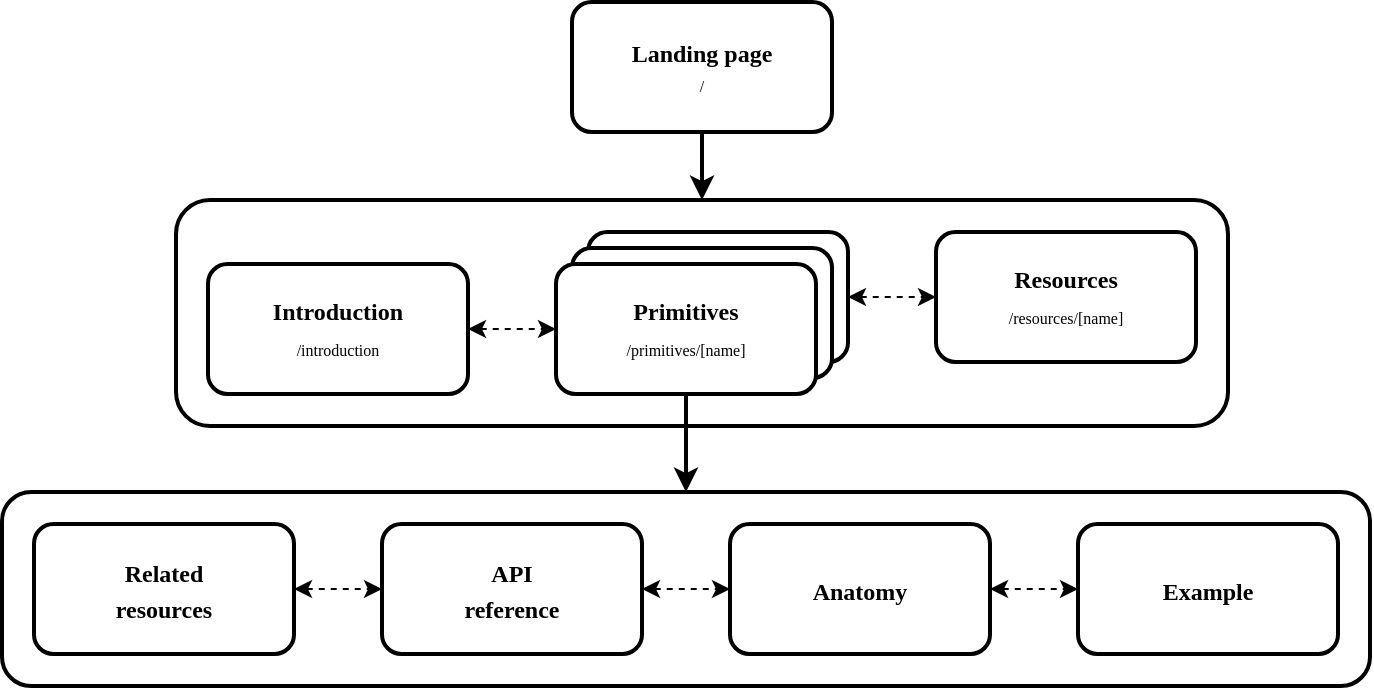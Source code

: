 <mxfile version="24.3.1" type="device">
  <diagram name="Page-1" id="R_YrZ99SPnAqDCRVdpbv">
    <mxGraphModel dx="1257" dy="923" grid="0" gridSize="10" guides="1" tooltips="1" connect="1" arrows="1" fold="1" page="1" pageScale="1" pageWidth="827" pageHeight="1169" math="0" shadow="0">
      <root>
        <mxCell id="0" />
        <mxCell id="1" parent="0" />
        <mxCell id="KSVaMBfGeAe50Jw7c8Wh-63" value="" style="group" parent="1" vertex="1" connectable="0">
          <mxGeometry x="120" y="383" width="668" height="342" as="geometry" />
        </mxCell>
        <mxCell id="KSVaMBfGeAe50Jw7c8Wh-53" value="" style="group" parent="KSVaMBfGeAe50Jw7c8Wh-63" vertex="1" connectable="0">
          <mxGeometry y="261" width="668" height="81" as="geometry" />
        </mxCell>
        <mxCell id="KSVaMBfGeAe50Jw7c8Wh-55" value="" style="rounded=1;whiteSpace=wrap;html=1;strokeWidth=2;" parent="KSVaMBfGeAe50Jw7c8Wh-53" vertex="1">
          <mxGeometry x="-16" y="-16" width="684" height="97" as="geometry" />
        </mxCell>
        <mxCell id="KSVaMBfGeAe50Jw7c8Wh-18" value="&lt;div style=&quot;line-height: 150%;&quot;&gt;&lt;b&gt;&lt;font data-font-src=&quot;https://fonts.googleapis.com/css?family=Jetbrains+Mono&quot; face=&quot;Jetbrains Mono&quot;&gt;API&lt;br&gt;reference&lt;/font&gt;&lt;/b&gt;&lt;/div&gt;" style="rounded=1;whiteSpace=wrap;html=1;glass=0;shadow=0;strokeWidth=2;" parent="KSVaMBfGeAe50Jw7c8Wh-53" vertex="1">
          <mxGeometry x="174" width="130" height="65" as="geometry" />
        </mxCell>
        <mxCell id="KSVaMBfGeAe50Jw7c8Wh-19" value="&lt;div style=&quot;line-height: 150%;&quot;&gt;&lt;b&gt;&lt;font data-font-src=&quot;https://fonts.googleapis.com/css?family=Jetbrains+Mono&quot; face=&quot;Jetbrains Mono&quot;&gt;Anatomy&lt;/font&gt;&lt;/b&gt;&lt;/div&gt;" style="rounded=1;whiteSpace=wrap;html=1;glass=0;shadow=0;strokeWidth=2;" parent="KSVaMBfGeAe50Jw7c8Wh-53" vertex="1">
          <mxGeometry x="348" width="130" height="65" as="geometry" />
        </mxCell>
        <mxCell id="KSVaMBfGeAe50Jw7c8Wh-20" value="&lt;div style=&quot;line-height: 150%;&quot;&gt;&lt;b&gt;&lt;font data-font-src=&quot;https://fonts.googleapis.com/css?family=Jetbrains+Mono&quot; face=&quot;Jetbrains Mono&quot;&gt;Example&lt;/font&gt;&lt;/b&gt;&lt;/div&gt;" style="rounded=1;whiteSpace=wrap;html=1;glass=0;shadow=0;strokeWidth=2;" parent="KSVaMBfGeAe50Jw7c8Wh-53" vertex="1">
          <mxGeometry x="522" width="130" height="65" as="geometry" />
        </mxCell>
        <mxCell id="KSVaMBfGeAe50Jw7c8Wh-21" value="&lt;div style=&quot;line-height: 150%;&quot;&gt;&lt;b&gt;&lt;font data-font-src=&quot;https://fonts.googleapis.com/css?family=Jetbrains+Mono&quot; face=&quot;Jetbrains Mono&quot;&gt;Related&lt;/font&gt;&lt;/b&gt;&lt;/div&gt;&lt;div style=&quot;line-height: 150%;&quot;&gt;&lt;b&gt;&lt;font data-font-src=&quot;https://fonts.googleapis.com/css?family=Jetbrains+Mono&quot; face=&quot;Jetbrains Mono&quot;&gt;resources&lt;/font&gt;&lt;/b&gt;&lt;/div&gt;" style="rounded=1;whiteSpace=wrap;html=1;glass=0;shadow=0;strokeWidth=2;" parent="KSVaMBfGeAe50Jw7c8Wh-53" vertex="1">
          <mxGeometry width="130" height="65" as="geometry" />
        </mxCell>
        <mxCell id="KSVaMBfGeAe50Jw7c8Wh-43" value="" style="endArrow=classic;startArrow=classic;html=1;rounded=0;exitX=1;exitY=0.5;exitDx=0;exitDy=0;entryX=0;entryY=0.5;entryDx=0;entryDy=0;dashed=1;" parent="KSVaMBfGeAe50Jw7c8Wh-53" source="KSVaMBfGeAe50Jw7c8Wh-21" target="KSVaMBfGeAe50Jw7c8Wh-18" edge="1">
          <mxGeometry width="50" height="50" relative="1" as="geometry">
            <mxPoint x="205" y="177" as="sourcePoint" />
            <mxPoint x="255" y="127" as="targetPoint" />
          </mxGeometry>
        </mxCell>
        <mxCell id="KSVaMBfGeAe50Jw7c8Wh-44" value="" style="endArrow=classic;startArrow=classic;html=1;rounded=0;exitX=1;exitY=0.5;exitDx=0;exitDy=0;entryX=0;entryY=0.5;entryDx=0;entryDy=0;dashed=1;" parent="KSVaMBfGeAe50Jw7c8Wh-53" source="KSVaMBfGeAe50Jw7c8Wh-18" target="KSVaMBfGeAe50Jw7c8Wh-19" edge="1">
          <mxGeometry width="50" height="50" relative="1" as="geometry">
            <mxPoint x="327" y="114" as="sourcePoint" />
            <mxPoint x="348" y="114" as="targetPoint" />
          </mxGeometry>
        </mxCell>
        <mxCell id="KSVaMBfGeAe50Jw7c8Wh-45" value="" style="endArrow=classic;startArrow=classic;html=1;rounded=0;exitX=1;exitY=0.5;exitDx=0;exitDy=0;entryX=0;entryY=0.5;entryDx=0;entryDy=0;dashed=1;" parent="KSVaMBfGeAe50Jw7c8Wh-53" source="KSVaMBfGeAe50Jw7c8Wh-19" target="KSVaMBfGeAe50Jw7c8Wh-20" edge="1">
          <mxGeometry width="50" height="50" relative="1" as="geometry">
            <mxPoint x="476" y="93" as="sourcePoint" />
            <mxPoint x="497" y="93" as="targetPoint" />
          </mxGeometry>
        </mxCell>
        <mxCell id="KSVaMBfGeAe50Jw7c8Wh-58" value="" style="endArrow=classic;html=1;rounded=0;exitX=0.5;exitY=1;exitDx=0;exitDy=0;entryX=0.5;entryY=0;entryDx=0;entryDy=0;strokeWidth=2;" parent="KSVaMBfGeAe50Jw7c8Wh-63" source="qFDOg5S67PU4SxuDKiyZ-1" target="KSVaMBfGeAe50Jw7c8Wh-54" edge="1">
          <mxGeometry width="50" height="50" relative="1" as="geometry">
            <mxPoint x="276" y="-86" as="sourcePoint" />
            <mxPoint x="326" y="-136" as="targetPoint" />
          </mxGeometry>
        </mxCell>
        <mxCell id="KSVaMBfGeAe50Jw7c8Wh-62" value="" style="group" parent="KSVaMBfGeAe50Jw7c8Wh-63" vertex="1" connectable="0">
          <mxGeometry x="71" y="99" width="526" height="113" as="geometry" />
        </mxCell>
        <mxCell id="KSVaMBfGeAe50Jw7c8Wh-54" value="" style="rounded=1;whiteSpace=wrap;html=1;strokeWidth=2;" parent="KSVaMBfGeAe50Jw7c8Wh-62" vertex="1">
          <mxGeometry width="526" height="113" as="geometry" />
        </mxCell>
        <mxCell id="KSVaMBfGeAe50Jw7c8Wh-52" value="" style="group;" parent="KSVaMBfGeAe50Jw7c8Wh-62" vertex="1" connectable="0">
          <mxGeometry x="16" y="16" width="494" height="81" as="geometry" />
        </mxCell>
        <mxCell id="KSVaMBfGeAe50Jw7c8Wh-4" value="&lt;div style=&quot;line-height: 150%;&quot;&gt;&lt;b&gt;&lt;font data-font-src=&quot;https://fonts.googleapis.com/css?family=Jetbrains+Mono&quot; face=&quot;Jetbrains Mono&quot;&gt;Introduction&lt;br&gt;&lt;/font&gt;&lt;/b&gt;&lt;span style=&quot;font-family: &amp;quot;Jetbrains Mono&amp;quot;; font-size: 8px;&quot;&gt;/introduction&lt;/span&gt;&lt;b&gt;&lt;font data-font-src=&quot;https://fonts.googleapis.com/css?family=Jetbrains+Mono&quot; face=&quot;Jetbrains Mono&quot;&gt;&lt;br&gt;&lt;/font&gt;&lt;/b&gt;&lt;/div&gt;" style="rounded=1;whiteSpace=wrap;html=1;glass=0;shadow=0;strokeWidth=2;" parent="KSVaMBfGeAe50Jw7c8Wh-52" vertex="1">
          <mxGeometry y="16" width="130" height="65" as="geometry" />
        </mxCell>
        <mxCell id="KSVaMBfGeAe50Jw7c8Wh-16" value="" style="endArrow=classic;startArrow=classic;html=1;rounded=0;exitX=1;exitY=0.5;exitDx=0;exitDy=0;entryX=0;entryY=0.5;entryDx=0;entryDy=0;dashed=1;strokeWidth=1;" parent="KSVaMBfGeAe50Jw7c8Wh-52" source="KSVaMBfGeAe50Jw7c8Wh-4" target="KSVaMBfGeAe50Jw7c8Wh-9" edge="1">
          <mxGeometry width="50" height="50" relative="1" as="geometry">
            <mxPoint x="5" y="-48.5" as="sourcePoint" />
            <mxPoint x="55" y="-98.5" as="targetPoint" />
          </mxGeometry>
        </mxCell>
        <mxCell id="KSVaMBfGeAe50Jw7c8Wh-6" value="" style="group" parent="KSVaMBfGeAe50Jw7c8Wh-52" vertex="1" connectable="0">
          <mxGeometry x="174" width="146" height="81" as="geometry" />
        </mxCell>
        <mxCell id="KSVaMBfGeAe50Jw7c8Wh-7" value="&lt;div style=&quot;line-height: 150%;&quot;&gt;&lt;br&gt;&lt;/div&gt;" style="rounded=1;whiteSpace=wrap;html=1;glass=0;shadow=0;strokeWidth=2;" parent="KSVaMBfGeAe50Jw7c8Wh-6" vertex="1">
          <mxGeometry x="16" width="130" height="65" as="geometry" />
        </mxCell>
        <mxCell id="KSVaMBfGeAe50Jw7c8Wh-8" value="&lt;div style=&quot;line-height: 150%;&quot;&gt;&lt;br&gt;&lt;/div&gt;" style="rounded=1;whiteSpace=wrap;html=1;glass=0;shadow=0;strokeWidth=2;" parent="KSVaMBfGeAe50Jw7c8Wh-6" vertex="1">
          <mxGeometry x="8" y="8" width="130" height="65" as="geometry" />
        </mxCell>
        <mxCell id="KSVaMBfGeAe50Jw7c8Wh-9" value="&lt;div style=&quot;line-height: 150%;&quot;&gt;&lt;font style=&quot;&quot; data-font-src=&quot;https://fonts.googleapis.com/css?family=Jetbrains+Mono&quot; face=&quot;Jetbrains Mono&quot;&gt;&lt;b&gt;Primitives&lt;/b&gt;&lt;br&gt;&lt;font style=&quot;font-size: 8px;&quot;&gt;/primitives/[name]&lt;/font&gt;&lt;/font&gt;&lt;/div&gt;" style="rounded=1;whiteSpace=wrap;html=1;glass=0;shadow=0;strokeWidth=2;" parent="KSVaMBfGeAe50Jw7c8Wh-6" vertex="1">
          <mxGeometry y="16" width="130" height="65" as="geometry" />
        </mxCell>
        <mxCell id="KSVaMBfGeAe50Jw7c8Wh-5" value="&lt;div style=&quot;line-height: 150%;&quot;&gt;&lt;b&gt;&lt;font data-font-src=&quot;https://fonts.googleapis.com/css?family=Jetbrains+Mono&quot; face=&quot;Jetbrains Mono&quot;&gt;Resources&lt;br&gt;&lt;/font&gt;&lt;/b&gt;&lt;span style=&quot;font-family: &amp;quot;Jetbrains Mono&amp;quot;; font-size: 8px;&quot;&gt;/resources/[name]&lt;/span&gt;&lt;b&gt;&lt;font data-font-src=&quot;https://fonts.googleapis.com/css?family=Jetbrains+Mono&quot; face=&quot;Jetbrains Mono&quot;&gt;&lt;br&gt;&lt;/font&gt;&lt;/b&gt;&lt;/div&gt;" style="rounded=1;whiteSpace=wrap;html=1;glass=0;shadow=0;strokeWidth=2;" parent="KSVaMBfGeAe50Jw7c8Wh-52" vertex="1">
          <mxGeometry x="364" width="130" height="65" as="geometry" />
        </mxCell>
        <mxCell id="KSVaMBfGeAe50Jw7c8Wh-50" value="" style="endArrow=classic;startArrow=classic;html=1;rounded=0;exitX=1;exitY=0.5;exitDx=0;exitDy=0;entryX=0;entryY=0.5;entryDx=0;entryDy=0;dashed=1;strokeWidth=1;" parent="KSVaMBfGeAe50Jw7c8Wh-52" source="KSVaMBfGeAe50Jw7c8Wh-7" target="KSVaMBfGeAe50Jw7c8Wh-5" edge="1">
          <mxGeometry width="50" height="50" relative="1" as="geometry">
            <mxPoint x="320" y="32.35" as="sourcePoint" />
            <mxPoint x="364" y="32.35" as="targetPoint" />
          </mxGeometry>
        </mxCell>
        <mxCell id="qFDOg5S67PU4SxuDKiyZ-1" value="&lt;font data-font-src=&quot;https://fonts.googleapis.com/css?family=Jetbrains+Mono&quot; face=&quot;Jetbrains Mono&quot;&gt;&lt;b&gt;Landing page&lt;br&gt;&lt;/b&gt;&lt;span style=&quot;font-size: 8px;&quot;&gt;/&lt;/span&gt;&lt;b&gt;&lt;br&gt;&lt;/b&gt;&lt;/font&gt;" style="rounded=1;whiteSpace=wrap;html=1;glass=0;shadow=0;strokeWidth=2;" parent="KSVaMBfGeAe50Jw7c8Wh-63" vertex="1">
          <mxGeometry x="269" width="130" height="65" as="geometry" />
        </mxCell>
        <mxCell id="KSVaMBfGeAe50Jw7c8Wh-61" value="" style="endArrow=classic;html=1;rounded=0;exitX=0.5;exitY=1;exitDx=0;exitDy=0;entryX=0.5;entryY=0;entryDx=0;entryDy=0;strokeWidth=2;" parent="KSVaMBfGeAe50Jw7c8Wh-63" source="KSVaMBfGeAe50Jw7c8Wh-9" target="KSVaMBfGeAe50Jw7c8Wh-55" edge="1">
          <mxGeometry width="50" height="50" relative="1" as="geometry">
            <mxPoint x="273" y="239" as="sourcePoint" />
            <mxPoint x="323" y="189" as="targetPoint" />
          </mxGeometry>
        </mxCell>
      </root>
    </mxGraphModel>
  </diagram>
</mxfile>
